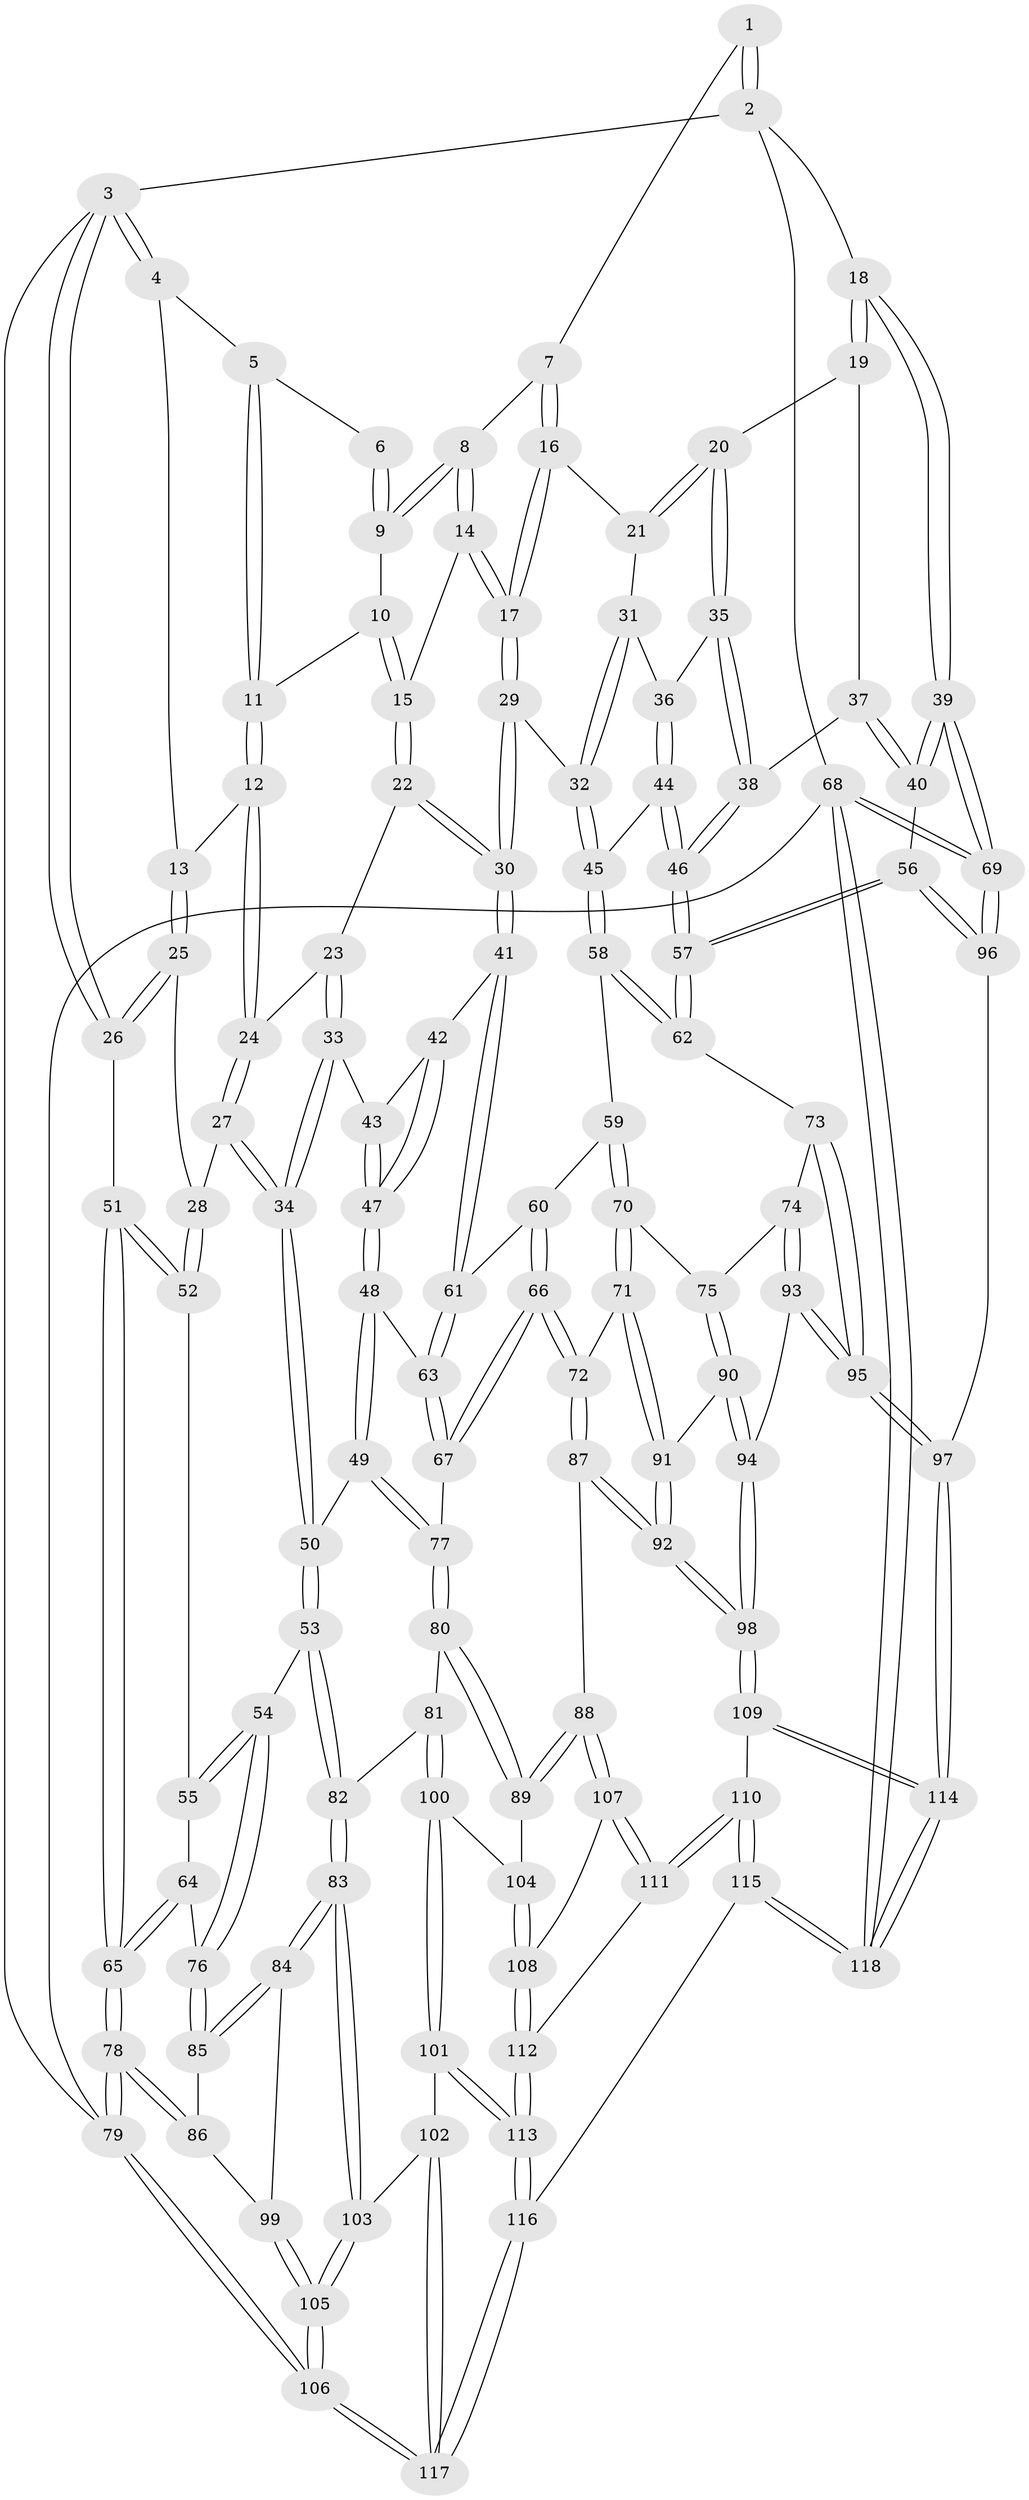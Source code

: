 // Generated by graph-tools (version 1.1) at 2025/11/02/27/25 16:11:53]
// undirected, 118 vertices, 292 edges
graph export_dot {
graph [start="1"]
  node [color=gray90,style=filled];
  1 [pos="+0.6879014118202056+0"];
  2 [pos="+1+0"];
  3 [pos="+0+0"];
  4 [pos="+0+0"];
  5 [pos="+0.10713409565606066+0"];
  6 [pos="+0.5649047440833542+0"];
  7 [pos="+0.6817174205295183+0.141783066107761"];
  8 [pos="+0.6590328319799019+0.15004232699606476"];
  9 [pos="+0.48539560923370817+0.07294581641179007"];
  10 [pos="+0.4434454294980792+0.11699616056110672"];
  11 [pos="+0.41286499748347616+0.13138715956200087"];
  12 [pos="+0.4022745697701864+0.1453200944929609"];
  13 [pos="+0.20860324247580758+0.1505010666085034"];
  14 [pos="+0.6170789276762179+0.19735423576209593"];
  15 [pos="+0.5706272453819758+0.22804888891571523"];
  16 [pos="+0.7583388206115352+0.18689150229944584"];
  17 [pos="+0.6619258369404101+0.29373384940222763"];
  18 [pos="+1+0"];
  19 [pos="+1+0"];
  20 [pos="+1+0"];
  21 [pos="+0.7995702806367778+0.1996514053434716"];
  22 [pos="+0.5396645004038483+0.3184711824641812"];
  23 [pos="+0.4630123719098876+0.2956871967536374"];
  24 [pos="+0.4021829524786147+0.18494134878009363"];
  25 [pos="+0.1866725432170525+0.2264856206546024"];
  26 [pos="+0+0"];
  27 [pos="+0.2886916571688085+0.32205741088164186"];
  28 [pos="+0.17914336538994727+0.2930001303075917"];
  29 [pos="+0.6398718894426815+0.37491325308682066"];
  30 [pos="+0.5838760825719368+0.39053375905973875"];
  31 [pos="+0.7953398484466099+0.30173564592697005"];
  32 [pos="+0.7055428551362863+0.3808199798600802"];
  33 [pos="+0.3883500313195085+0.35626190401912494"];
  34 [pos="+0.3129788443112504+0.34653595406696835"];
  35 [pos="+0.8675917219354914+0.3606462577903674"];
  36 [pos="+0.8554677692382965+0.3571414404045263"];
  37 [pos="+0.9486422192773436+0.3734861076469802"];
  38 [pos="+0.8917082652366167+0.3800904325162119"];
  39 [pos="+1+0.6188271192033542"];
  40 [pos="+1+0.6189721254853118"];
  41 [pos="+0.5697443525334092+0.42482316516304075"];
  42 [pos="+0.5238131089511858+0.43097441912060225"];
  43 [pos="+0.4004995888694318+0.3800889262524932"];
  44 [pos="+0.8006362300515178+0.45107590699418215"];
  45 [pos="+0.7598200764939638+0.4598119187845879"];
  46 [pos="+0.900084378147289+0.49087287849667827"];
  47 [pos="+0.40066546191317404+0.48469804337822486"];
  48 [pos="+0.3495453182354167+0.5510121868549109"];
  49 [pos="+0.3221438502794677+0.5701450859847096"];
  50 [pos="+0.3026236385814744+0.5681997249810703"];
  51 [pos="+0+0.38339218646568246"];
  52 [pos="+0.14786942069213635+0.31891929215925374"];
  53 [pos="+0.29453240508669065+0.5703356090959064"];
  54 [pos="+0.28305010494157795+0.569697400845029"];
  55 [pos="+0.2022455863252753+0.48247869280790384"];
  56 [pos="+1+0.6329246126966998"];
  57 [pos="+0.9939442191986845+0.6246874056832977"];
  58 [pos="+0.735280176052089+0.562905109391972"];
  59 [pos="+0.7139167206931377+0.5683708360027238"];
  60 [pos="+0.6319446521840734+0.5178450630630959"];
  61 [pos="+0.5766535939742067+0.4728114849998597"];
  62 [pos="+0.8922546253760957+0.6437541731884943"];
  63 [pos="+0.5371676315716823+0.5368531805752734"];
  64 [pos="+0+0.5182566271920213"];
  65 [pos="+0+0.4602120108291903"];
  66 [pos="+0.5701805376871024+0.6763024277549134"];
  67 [pos="+0.5375262539523454+0.6566210838533414"];
  68 [pos="+1+1"];
  69 [pos="+1+0.9977955066774954"];
  70 [pos="+0.6415190292782508+0.6788332216792144"];
  71 [pos="+0.6235400633373297+0.6903543909802948"];
  72 [pos="+0.5770614277044152+0.6813845203343619"];
  73 [pos="+0.8659560387684206+0.6711866796480129"];
  74 [pos="+0.8060058920367086+0.7139756383495162"];
  75 [pos="+0.7802708114892953+0.7206231989166386"];
  76 [pos="+0.15898144507749484+0.6379903435391332"];
  77 [pos="+0.4247389392335695+0.6710898175501001"];
  78 [pos="+0+0.7044964698575878"];
  79 [pos="+0+1"];
  80 [pos="+0.4141800105106927+0.7552865000765222"];
  81 [pos="+0.3161269090664909+0.7915211014452881"];
  82 [pos="+0.2831335720442966+0.7741969125918422"];
  83 [pos="+0.1955950737254587+0.7987659435542297"];
  84 [pos="+0.18652185579815764+0.7901913812311362"];
  85 [pos="+0.15151137466229048+0.6611517832240281"];
  86 [pos="+0.003227210656953771+0.7524085949463619"];
  87 [pos="+0.509996464520591+0.8221871669921286"];
  88 [pos="+0.47364566674554437+0.827563874589689"];
  89 [pos="+0.45504448385774715+0.8153775946417972"];
  90 [pos="+0.7193394223058508+0.7894376430513952"];
  91 [pos="+0.6354118470501858+0.7292742469022659"];
  92 [pos="+0.6105698957197053+0.8708180827068043"];
  93 [pos="+0.7897360515168468+0.8723105409176654"];
  94 [pos="+0.726534066814616+0.8562457968067501"];
  95 [pos="+0.840027161691085+0.9073895861265779"];
  96 [pos="+0.9196438716624125+0.8654051016933563"];
  97 [pos="+0.8603548404087824+0.9293804463609626"];
  98 [pos="+0.6289825724686564+0.898710662531144"];
  99 [pos="+0.05818416769751386+0.8063546013940761"];
  100 [pos="+0.3273946910983334+0.8660232735941642"];
  101 [pos="+0.3082735997473333+0.9166503286806982"];
  102 [pos="+0.3055605383397798+0.9172570683087112"];
  103 [pos="+0.19521609658167324+0.8804328662876725"];
  104 [pos="+0.39086373599253116+0.856400518434092"];
  105 [pos="+0.0794165888103305+1"];
  106 [pos="+0+1"];
  107 [pos="+0.4697232328496904+0.8547020602056212"];
  108 [pos="+0.39841912088891185+0.9044202018258983"];
  109 [pos="+0.6274293982511407+0.9078575142263601"];
  110 [pos="+0.5506883012664869+1"];
  111 [pos="+0.472605646873051+0.9329933382190457"];
  112 [pos="+0.383878524934537+0.9401308489652732"];
  113 [pos="+0.36009381754634634+0.9527988680405773"];
  114 [pos="+0.8798991995317823+1"];
  115 [pos="+0.5271831419355264+1"];
  116 [pos="+0.4283222991130424+1"];
  117 [pos="+0+1"];
  118 [pos="+0.9719927686060129+1"];
  1 -- 2;
  1 -- 2;
  1 -- 7;
  2 -- 3;
  2 -- 18;
  2 -- 68;
  3 -- 4;
  3 -- 4;
  3 -- 26;
  3 -- 26;
  3 -- 79;
  4 -- 5;
  4 -- 13;
  5 -- 6;
  5 -- 11;
  5 -- 11;
  6 -- 9;
  6 -- 9;
  7 -- 8;
  7 -- 16;
  7 -- 16;
  8 -- 9;
  8 -- 9;
  8 -- 14;
  8 -- 14;
  9 -- 10;
  10 -- 11;
  10 -- 15;
  10 -- 15;
  11 -- 12;
  11 -- 12;
  12 -- 13;
  12 -- 24;
  12 -- 24;
  13 -- 25;
  13 -- 25;
  14 -- 15;
  14 -- 17;
  14 -- 17;
  15 -- 22;
  15 -- 22;
  16 -- 17;
  16 -- 17;
  16 -- 21;
  17 -- 29;
  17 -- 29;
  18 -- 19;
  18 -- 19;
  18 -- 39;
  18 -- 39;
  19 -- 20;
  19 -- 37;
  20 -- 21;
  20 -- 21;
  20 -- 35;
  20 -- 35;
  21 -- 31;
  22 -- 23;
  22 -- 30;
  22 -- 30;
  23 -- 24;
  23 -- 33;
  23 -- 33;
  24 -- 27;
  24 -- 27;
  25 -- 26;
  25 -- 26;
  25 -- 28;
  26 -- 51;
  27 -- 28;
  27 -- 34;
  27 -- 34;
  28 -- 52;
  28 -- 52;
  29 -- 30;
  29 -- 30;
  29 -- 32;
  30 -- 41;
  30 -- 41;
  31 -- 32;
  31 -- 32;
  31 -- 36;
  32 -- 45;
  32 -- 45;
  33 -- 34;
  33 -- 34;
  33 -- 43;
  34 -- 50;
  34 -- 50;
  35 -- 36;
  35 -- 38;
  35 -- 38;
  36 -- 44;
  36 -- 44;
  37 -- 38;
  37 -- 40;
  37 -- 40;
  38 -- 46;
  38 -- 46;
  39 -- 40;
  39 -- 40;
  39 -- 69;
  39 -- 69;
  40 -- 56;
  41 -- 42;
  41 -- 61;
  41 -- 61;
  42 -- 43;
  42 -- 47;
  42 -- 47;
  43 -- 47;
  43 -- 47;
  44 -- 45;
  44 -- 46;
  44 -- 46;
  45 -- 58;
  45 -- 58;
  46 -- 57;
  46 -- 57;
  47 -- 48;
  47 -- 48;
  48 -- 49;
  48 -- 49;
  48 -- 63;
  49 -- 50;
  49 -- 77;
  49 -- 77;
  50 -- 53;
  50 -- 53;
  51 -- 52;
  51 -- 52;
  51 -- 65;
  51 -- 65;
  52 -- 55;
  53 -- 54;
  53 -- 82;
  53 -- 82;
  54 -- 55;
  54 -- 55;
  54 -- 76;
  54 -- 76;
  55 -- 64;
  56 -- 57;
  56 -- 57;
  56 -- 96;
  56 -- 96;
  57 -- 62;
  57 -- 62;
  58 -- 59;
  58 -- 62;
  58 -- 62;
  59 -- 60;
  59 -- 70;
  59 -- 70;
  60 -- 61;
  60 -- 66;
  60 -- 66;
  61 -- 63;
  61 -- 63;
  62 -- 73;
  63 -- 67;
  63 -- 67;
  64 -- 65;
  64 -- 65;
  64 -- 76;
  65 -- 78;
  65 -- 78;
  66 -- 67;
  66 -- 67;
  66 -- 72;
  66 -- 72;
  67 -- 77;
  68 -- 69;
  68 -- 69;
  68 -- 118;
  68 -- 118;
  68 -- 79;
  69 -- 96;
  69 -- 96;
  70 -- 71;
  70 -- 71;
  70 -- 75;
  71 -- 72;
  71 -- 91;
  71 -- 91;
  72 -- 87;
  72 -- 87;
  73 -- 74;
  73 -- 95;
  73 -- 95;
  74 -- 75;
  74 -- 93;
  74 -- 93;
  75 -- 90;
  75 -- 90;
  76 -- 85;
  76 -- 85;
  77 -- 80;
  77 -- 80;
  78 -- 79;
  78 -- 79;
  78 -- 86;
  78 -- 86;
  79 -- 106;
  79 -- 106;
  80 -- 81;
  80 -- 89;
  80 -- 89;
  81 -- 82;
  81 -- 100;
  81 -- 100;
  82 -- 83;
  82 -- 83;
  83 -- 84;
  83 -- 84;
  83 -- 103;
  83 -- 103;
  84 -- 85;
  84 -- 85;
  84 -- 99;
  85 -- 86;
  86 -- 99;
  87 -- 88;
  87 -- 92;
  87 -- 92;
  88 -- 89;
  88 -- 89;
  88 -- 107;
  88 -- 107;
  89 -- 104;
  90 -- 91;
  90 -- 94;
  90 -- 94;
  91 -- 92;
  91 -- 92;
  92 -- 98;
  92 -- 98;
  93 -- 94;
  93 -- 95;
  93 -- 95;
  94 -- 98;
  94 -- 98;
  95 -- 97;
  95 -- 97;
  96 -- 97;
  97 -- 114;
  97 -- 114;
  98 -- 109;
  98 -- 109;
  99 -- 105;
  99 -- 105;
  100 -- 101;
  100 -- 101;
  100 -- 104;
  101 -- 102;
  101 -- 113;
  101 -- 113;
  102 -- 103;
  102 -- 117;
  102 -- 117;
  103 -- 105;
  103 -- 105;
  104 -- 108;
  104 -- 108;
  105 -- 106;
  105 -- 106;
  106 -- 117;
  106 -- 117;
  107 -- 108;
  107 -- 111;
  107 -- 111;
  108 -- 112;
  108 -- 112;
  109 -- 110;
  109 -- 114;
  109 -- 114;
  110 -- 111;
  110 -- 111;
  110 -- 115;
  110 -- 115;
  111 -- 112;
  112 -- 113;
  112 -- 113;
  113 -- 116;
  113 -- 116;
  114 -- 118;
  114 -- 118;
  115 -- 116;
  115 -- 118;
  115 -- 118;
  116 -- 117;
  116 -- 117;
}
